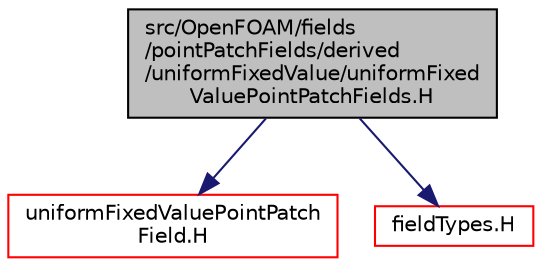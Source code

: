 digraph "src/OpenFOAM/fields/pointPatchFields/derived/uniformFixedValue/uniformFixedValuePointPatchFields.H"
{
  bgcolor="transparent";
  edge [fontname="Helvetica",fontsize="10",labelfontname="Helvetica",labelfontsize="10"];
  node [fontname="Helvetica",fontsize="10",shape=record];
  Node1 [label="src/OpenFOAM/fields\l/pointPatchFields/derived\l/uniformFixedValue/uniformFixed\lValuePointPatchFields.H",height=0.2,width=0.4,color="black", fillcolor="grey75", style="filled", fontcolor="black"];
  Node1 -> Node2 [color="midnightblue",fontsize="10",style="solid",fontname="Helvetica"];
  Node2 [label="uniformFixedValuePointPatch\lField.H",height=0.2,width=0.4,color="red",URL="$a08287.html"];
  Node1 -> Node3 [color="midnightblue",fontsize="10",style="solid",fontname="Helvetica"];
  Node3 [label="fieldTypes.H",height=0.2,width=0.4,color="red",URL="$a08114.html",tooltip="Include the header files for all the primitive types that Fields are instantiated for..."];
}

